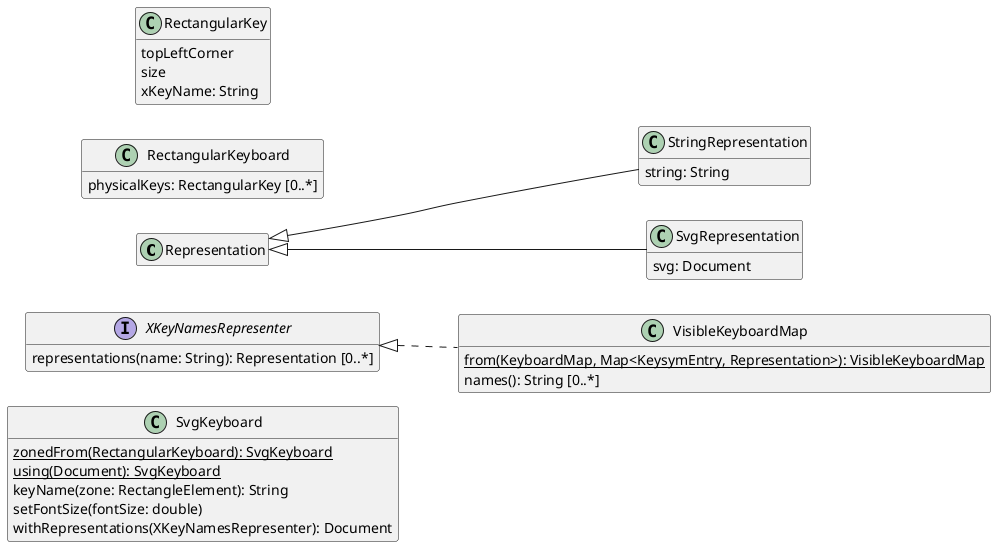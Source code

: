 @startuml Representable
hide empty members
left to right direction

class "Representation" {
}
class "StringRepresentation" {
  string: String
}
class "SvgRepresentation" {
  svg: Document
}
"Representation" <|-- "StringRepresentation"
"Representation" <|-- "SvgRepresentation"

interface "XKeyNamesRepresenter" {
  representations(name: String): Representation [0..*]
}

class "VisibleKeyboardMap" {
  {static} from(KeyboardMap, Map<KeysymEntry, Representation>): VisibleKeyboardMap
  names(): String [0..*]
}
"XKeyNamesRepresenter" <|-[dashed]- "VisibleKeyboardMap"

class "RectangularKey" {
  topLeftCorner
  size
  xKeyName: String
}

class "RectangularKeyboard" {
  physicalKeys: RectangularKey [0..*]
}

class "SvgKeyboard" {
  {static} zonedFrom(RectangularKeyboard): SvgKeyboard
  {static} using(Document): SvgKeyboard
  keyName(zone: RectangleElement): String
  setFontSize(fontSize: double)
  withRepresentations(XKeyNamesRepresenter): Document
}

"RectangularKeyboard" -[hidden]> "Representation"
"Representation" -[hidden]> "XKeyNamesRepresenter"
"XKeyNamesRepresenter" -[hidden]> "SvgKeyboard"
@enduml